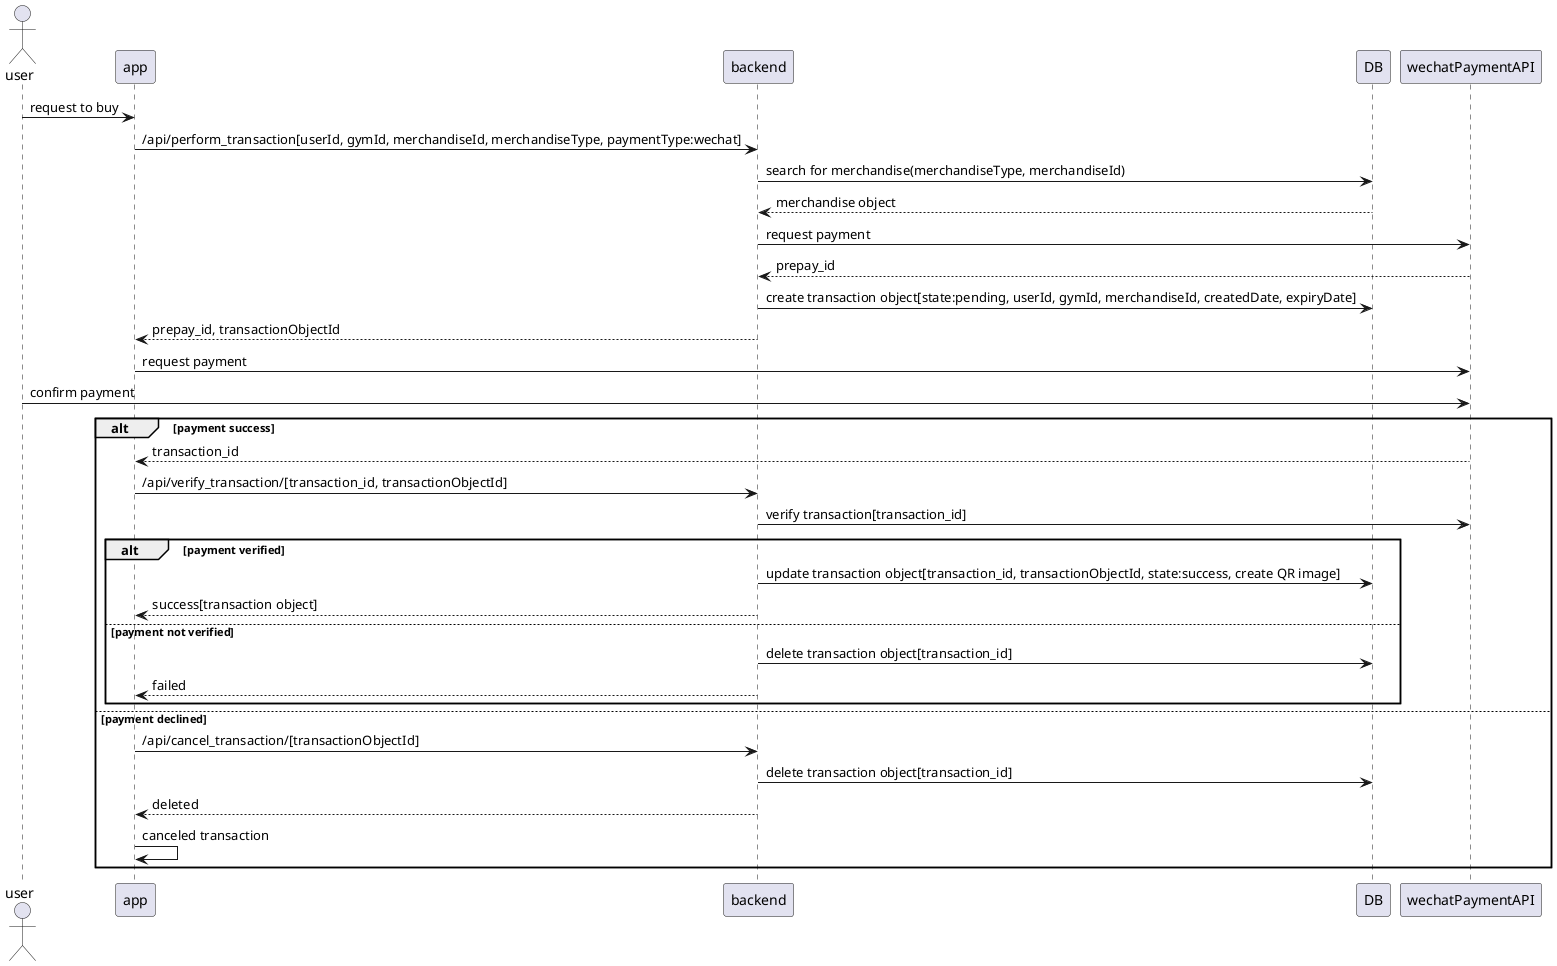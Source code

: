 @startuml
actor user
user -> app: request to buy
app -> backend: /api/perform_transaction[userId, gymId, merchandiseId, merchandiseType, paymentType:wechat]
backend ->DB: search for merchandise(merchandiseType, merchandiseId)
DB --> backend: merchandise object
backend -> wechatPaymentAPI: request payment
wechatPaymentAPI --> backend: prepay_id
backend -> DB: create transaction object[state:pending, userId, gymId, merchandiseId, createdDate, expiryDate]
backend --> app: prepay_id, transactionObjectId
app -> wechatPaymentAPI: request payment
user -> wechatPaymentAPI: confirm payment
alt payment success
wechatPaymentAPI --> app : transaction_id
app -> backend: /api/verify_transaction/[transaction_id, transactionObjectId]
backend -> wechatPaymentAPI: verify transaction[transaction_id]
alt payment verified
backend -> DB: update transaction object[transaction_id, transactionObjectId, state:success, create QR image]
backend --> app: success[transaction object]
else payment not verified
backend -> DB: delete transaction object[transaction_id]
backend --> app: failed
end
else payment declined
app -> backend: /api/cancel_transaction/[transactionObjectId]
backend -> DB: delete transaction object[transaction_id]
backend --> app: deleted
app -> app: canceled transaction
end

@enduml